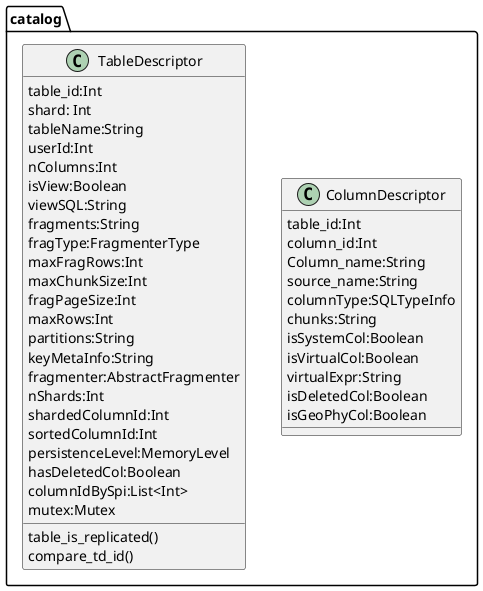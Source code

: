 
@startuml
package "catalog"{
    class ColumnDescriptor{
        table_id:Int
        column_id:Int
        Column_name:String
        source_name:String
        columnType:SQLTypeInfo
        chunks:String
        isSystemCol:Boolean
        isVirtualCol:Boolean
        virtualExpr:String
        isDeletedCol:Boolean
        isGeoPhyCol:Boolean
    }

    class TableDescriptor{
        table_id:Int
        shard: Int
        tableName:String
        userId:Int
        nColumns:Int
        isView:Boolean
        viewSQL:String
        fragments:String
        fragType:FragmenterType
        maxFragRows:Int
        maxChunkSize:Int
        fragPageSize:Int
        maxRows:Int
        partitions:String
        keyMetaInfo:String
        fragmenter:AbstractFragmenter
        nShards:Int
        shardedColumnId:Int
        sortedColumnId:Int
        persistenceLevel:MemoryLevel
        hasDeletedCol:Boolean
        columnIdBySpi:List<Int>
        mutex:Mutex

        table_is_replicated()
        compare_td_id()
    }
}
@enduml